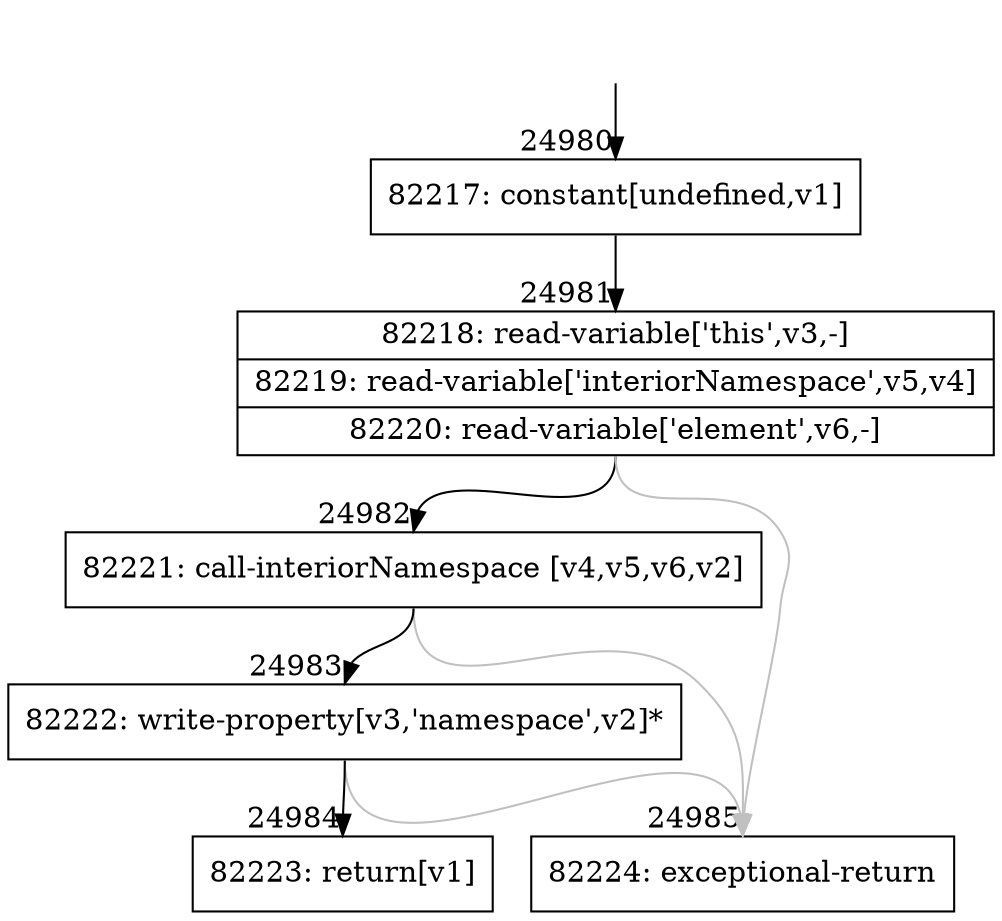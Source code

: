 digraph {
rankdir="TD"
BB_entry2199[shape=none,label=""];
BB_entry2199 -> BB24980 [tailport=s, headport=n, headlabel="    24980"]
BB24980 [shape=record label="{82217: constant[undefined,v1]}" ] 
BB24980 -> BB24981 [tailport=s, headport=n, headlabel="      24981"]
BB24981 [shape=record label="{82218: read-variable['this',v3,-]|82219: read-variable['interiorNamespace',v5,v4]|82220: read-variable['element',v6,-]}" ] 
BB24981 -> BB24982 [tailport=s, headport=n, headlabel="      24982"]
BB24981 -> BB24985 [tailport=s, headport=n, color=gray, headlabel="      24985"]
BB24982 [shape=record label="{82221: call-interiorNamespace [v4,v5,v6,v2]}" ] 
BB24982 -> BB24983 [tailport=s, headport=n, headlabel="      24983"]
BB24982 -> BB24985 [tailport=s, headport=n, color=gray]
BB24983 [shape=record label="{82222: write-property[v3,'namespace',v2]*}" ] 
BB24983 -> BB24984 [tailport=s, headport=n, headlabel="      24984"]
BB24983 -> BB24985 [tailport=s, headport=n, color=gray]
BB24984 [shape=record label="{82223: return[v1]}" ] 
BB24985 [shape=record label="{82224: exceptional-return}" ] 
//#$~ 46612
}
